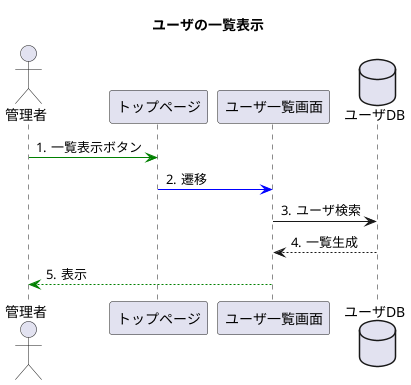@startuml
title ユーザの一覧表示

autonumber "#."

actor 管理者
participant トップページ
participant ユーザ一覧画面
database ユーザDB



管理者 -[#green]> トップページ:一覧表示ボタン
トップページ -[#blue]> ユーザ一覧画面:遷移
ユーザ一覧画面 -> ユーザDB:ユーザ検索
ユーザDB --> ユーザ一覧画面:一覧生成


ユーザ一覧画面 --[#green]> 管理者:表示
@enduml
